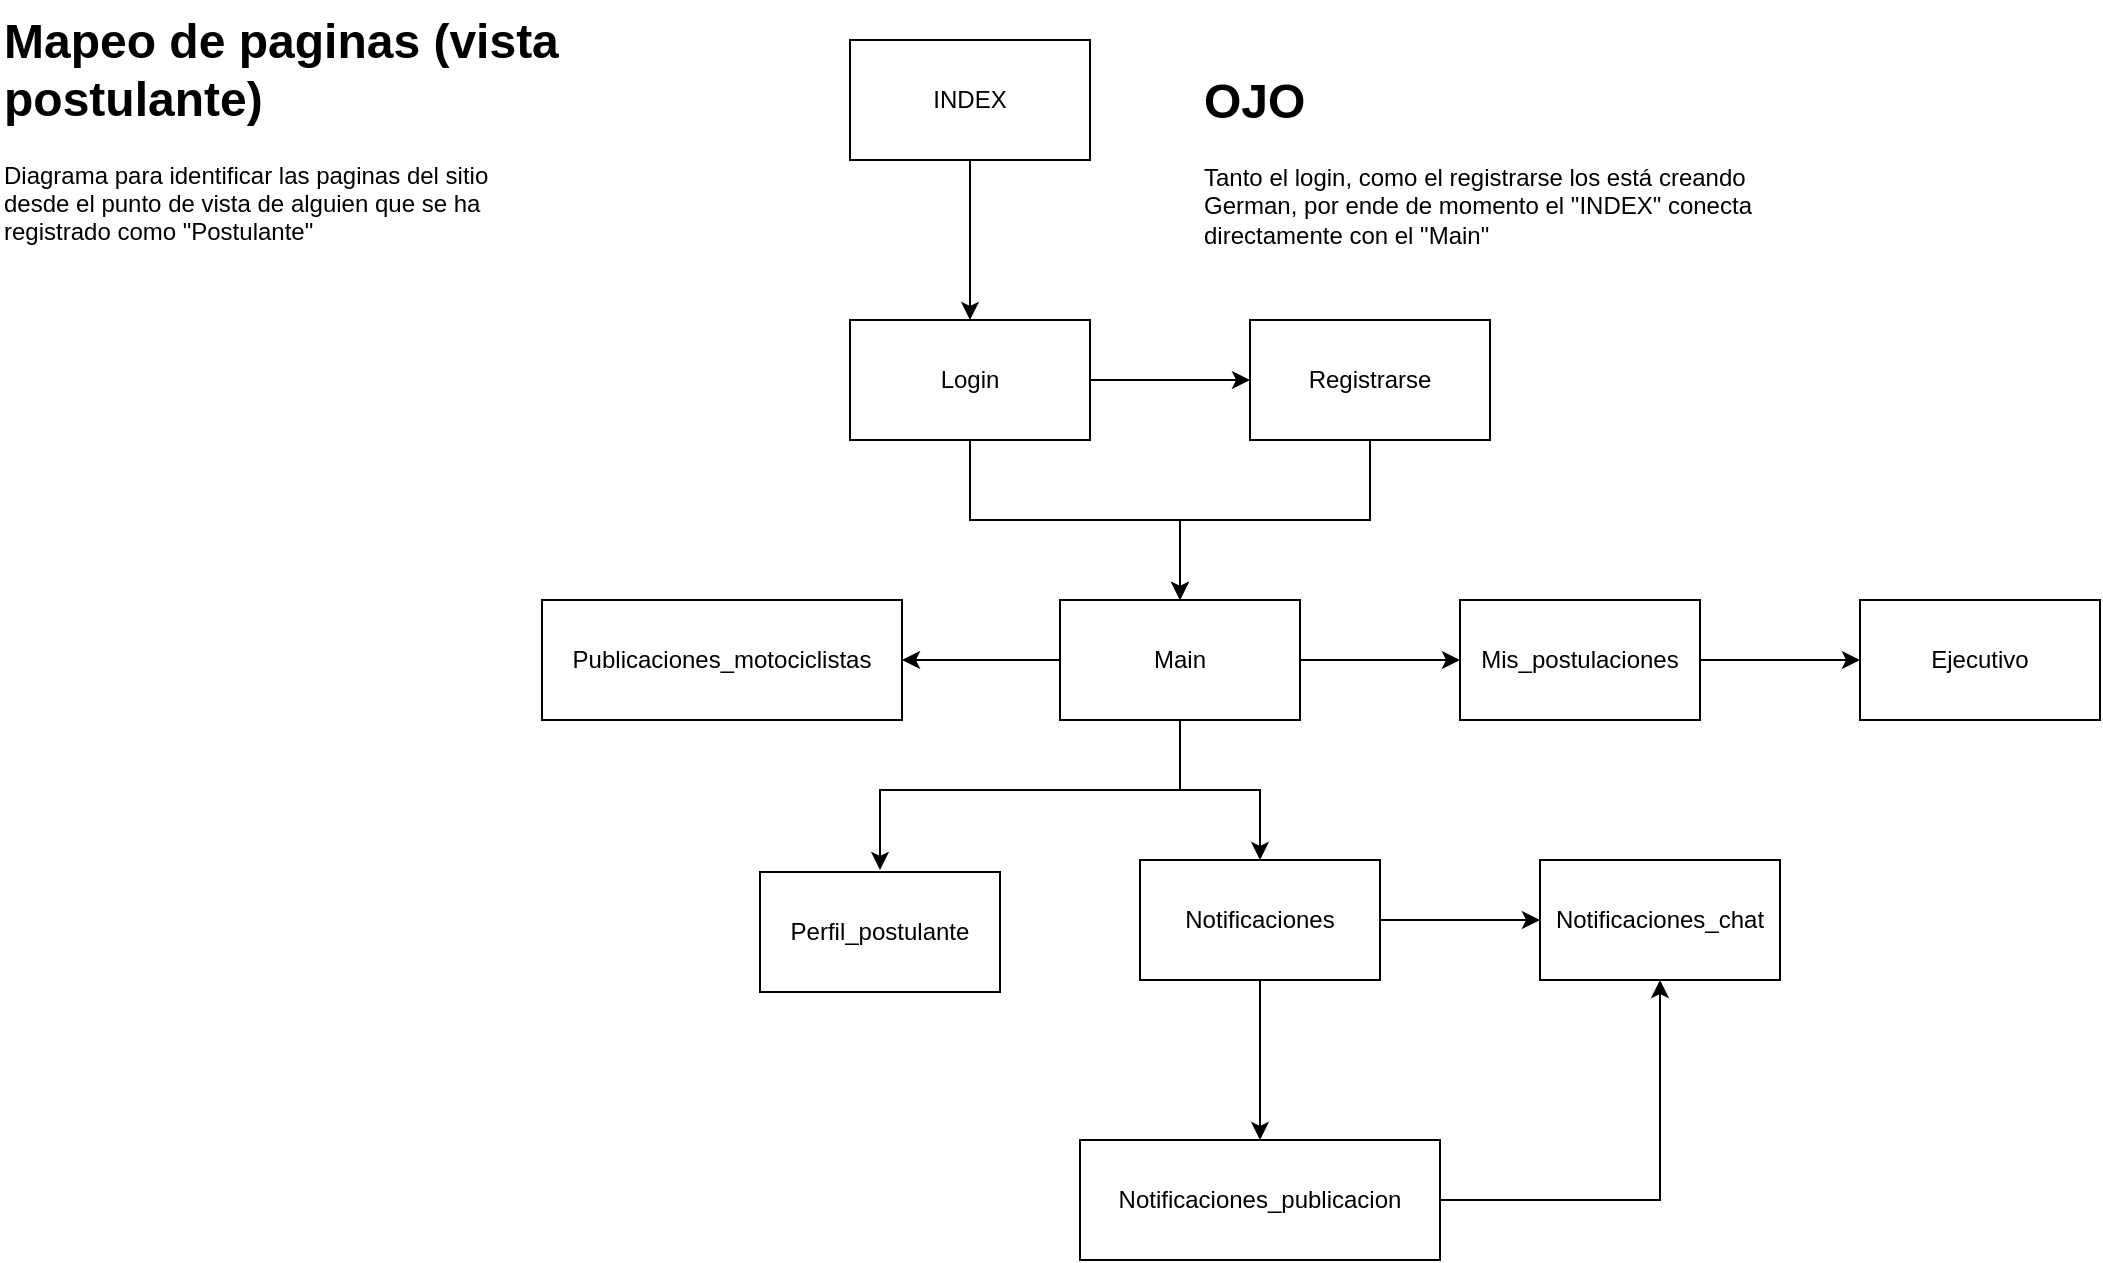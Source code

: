 <mxfile version="24.0.4" type="device">
  <diagram name="Página-1" id="GQdvmX36VhRcsmJmANc6">
    <mxGraphModel dx="1467" dy="953" grid="1" gridSize="10" guides="1" tooltips="1" connect="1" arrows="1" fold="1" page="1" pageScale="1" pageWidth="1169" pageHeight="827" math="0" shadow="0">
      <root>
        <mxCell id="0" />
        <mxCell id="1" parent="0" />
        <mxCell id="8SaEPaQKwvclrSPjpveD-3" value="" style="edgeStyle=orthogonalEdgeStyle;rounded=0;orthogonalLoop=1;jettySize=auto;html=1;" edge="1" parent="1" source="8SaEPaQKwvclrSPjpveD-1" target="8SaEPaQKwvclrSPjpveD-2">
          <mxGeometry relative="1" as="geometry" />
        </mxCell>
        <mxCell id="8SaEPaQKwvclrSPjpveD-1" value="INDEX" style="rounded=0;whiteSpace=wrap;html=1;" vertex="1" parent="1">
          <mxGeometry x="465" y="60" width="120" height="60" as="geometry" />
        </mxCell>
        <mxCell id="8SaEPaQKwvclrSPjpveD-5" value="" style="edgeStyle=orthogonalEdgeStyle;rounded=0;orthogonalLoop=1;jettySize=auto;html=1;" edge="1" parent="1" source="8SaEPaQKwvclrSPjpveD-2" target="8SaEPaQKwvclrSPjpveD-4">
          <mxGeometry relative="1" as="geometry" />
        </mxCell>
        <mxCell id="8SaEPaQKwvclrSPjpveD-23" style="edgeStyle=orthogonalEdgeStyle;rounded=0;orthogonalLoop=1;jettySize=auto;html=1;" edge="1" parent="1" source="8SaEPaQKwvclrSPjpveD-2" target="8SaEPaQKwvclrSPjpveD-6">
          <mxGeometry relative="1" as="geometry" />
        </mxCell>
        <mxCell id="8SaEPaQKwvclrSPjpveD-2" value="Login" style="rounded=0;whiteSpace=wrap;html=1;" vertex="1" parent="1">
          <mxGeometry x="465" y="200" width="120" height="60" as="geometry" />
        </mxCell>
        <mxCell id="8SaEPaQKwvclrSPjpveD-24" style="edgeStyle=orthogonalEdgeStyle;rounded=0;orthogonalLoop=1;jettySize=auto;html=1;entryX=0.5;entryY=0;entryDx=0;entryDy=0;" edge="1" parent="1" source="8SaEPaQKwvclrSPjpveD-4" target="8SaEPaQKwvclrSPjpveD-6">
          <mxGeometry relative="1" as="geometry" />
        </mxCell>
        <mxCell id="8SaEPaQKwvclrSPjpveD-4" value="Registrarse" style="rounded=0;whiteSpace=wrap;html=1;" vertex="1" parent="1">
          <mxGeometry x="665" y="200" width="120" height="60" as="geometry" />
        </mxCell>
        <mxCell id="8SaEPaQKwvclrSPjpveD-8" value="" style="edgeStyle=orthogonalEdgeStyle;rounded=0;orthogonalLoop=1;jettySize=auto;html=1;" edge="1" parent="1" source="8SaEPaQKwvclrSPjpveD-6" target="8SaEPaQKwvclrSPjpveD-7">
          <mxGeometry relative="1" as="geometry" />
        </mxCell>
        <mxCell id="8SaEPaQKwvclrSPjpveD-10" value="" style="edgeStyle=orthogonalEdgeStyle;rounded=0;orthogonalLoop=1;jettySize=auto;html=1;" edge="1" parent="1">
          <mxGeometry relative="1" as="geometry">
            <mxPoint x="630" y="405" as="sourcePoint" />
            <mxPoint x="480" y="475" as="targetPoint" />
            <Array as="points">
              <mxPoint x="630" y="435" />
              <mxPoint x="480" y="435" />
            </Array>
          </mxGeometry>
        </mxCell>
        <mxCell id="8SaEPaQKwvclrSPjpveD-13" value="" style="edgeStyle=orthogonalEdgeStyle;rounded=0;orthogonalLoop=1;jettySize=auto;html=1;" edge="1" parent="1" source="8SaEPaQKwvclrSPjpveD-6" target="8SaEPaQKwvclrSPjpveD-12">
          <mxGeometry relative="1" as="geometry" />
        </mxCell>
        <mxCell id="8SaEPaQKwvclrSPjpveD-15" value="" style="edgeStyle=orthogonalEdgeStyle;rounded=0;orthogonalLoop=1;jettySize=auto;html=1;" edge="1" parent="1" source="8SaEPaQKwvclrSPjpveD-6" target="8SaEPaQKwvclrSPjpveD-14">
          <mxGeometry relative="1" as="geometry" />
        </mxCell>
        <mxCell id="8SaEPaQKwvclrSPjpveD-6" value="Main" style="rounded=0;whiteSpace=wrap;html=1;" vertex="1" parent="1">
          <mxGeometry x="570" y="340" width="120" height="60" as="geometry" />
        </mxCell>
        <mxCell id="8SaEPaQKwvclrSPjpveD-7" value="Publicaciones_motociclistas" style="rounded=0;whiteSpace=wrap;html=1;" vertex="1" parent="1">
          <mxGeometry x="311" y="340" width="180" height="60" as="geometry" />
        </mxCell>
        <mxCell id="8SaEPaQKwvclrSPjpveD-9" value="Perfil_postulante" style="rounded=0;whiteSpace=wrap;html=1;" vertex="1" parent="1">
          <mxGeometry x="420" y="476" width="120" height="60" as="geometry" />
        </mxCell>
        <mxCell id="8SaEPaQKwvclrSPjpveD-19" value="" style="edgeStyle=orthogonalEdgeStyle;rounded=0;orthogonalLoop=1;jettySize=auto;html=1;" edge="1" parent="1" source="8SaEPaQKwvclrSPjpveD-12" target="8SaEPaQKwvclrSPjpveD-18">
          <mxGeometry relative="1" as="geometry" />
        </mxCell>
        <mxCell id="8SaEPaQKwvclrSPjpveD-21" value="" style="edgeStyle=orthogonalEdgeStyle;rounded=0;orthogonalLoop=1;jettySize=auto;html=1;" edge="1" parent="1" source="8SaEPaQKwvclrSPjpveD-12" target="8SaEPaQKwvclrSPjpveD-20">
          <mxGeometry relative="1" as="geometry" />
        </mxCell>
        <mxCell id="8SaEPaQKwvclrSPjpveD-12" value="Notificaciones" style="rounded=0;whiteSpace=wrap;html=1;" vertex="1" parent="1">
          <mxGeometry x="610" y="470" width="120" height="60" as="geometry" />
        </mxCell>
        <mxCell id="8SaEPaQKwvclrSPjpveD-17" value="" style="edgeStyle=orthogonalEdgeStyle;rounded=0;orthogonalLoop=1;jettySize=auto;html=1;" edge="1" parent="1" source="8SaEPaQKwvclrSPjpveD-14" target="8SaEPaQKwvclrSPjpveD-16">
          <mxGeometry relative="1" as="geometry" />
        </mxCell>
        <mxCell id="8SaEPaQKwvclrSPjpveD-14" value="Mis_postulaciones" style="rounded=0;whiteSpace=wrap;html=1;" vertex="1" parent="1">
          <mxGeometry x="770" y="340" width="120" height="60" as="geometry" />
        </mxCell>
        <mxCell id="8SaEPaQKwvclrSPjpveD-16" value="Ejecutivo" style="rounded=0;whiteSpace=wrap;html=1;" vertex="1" parent="1">
          <mxGeometry x="970" y="340" width="120" height="60" as="geometry" />
        </mxCell>
        <mxCell id="8SaEPaQKwvclrSPjpveD-22" style="edgeStyle=orthogonalEdgeStyle;rounded=0;orthogonalLoop=1;jettySize=auto;html=1;entryX=0.5;entryY=1;entryDx=0;entryDy=0;" edge="1" parent="1" source="8SaEPaQKwvclrSPjpveD-18" target="8SaEPaQKwvclrSPjpveD-20">
          <mxGeometry relative="1" as="geometry" />
        </mxCell>
        <mxCell id="8SaEPaQKwvclrSPjpveD-18" value="Notificaciones_publicacion" style="rounded=0;whiteSpace=wrap;html=1;" vertex="1" parent="1">
          <mxGeometry x="580" y="610" width="180" height="60" as="geometry" />
        </mxCell>
        <mxCell id="8SaEPaQKwvclrSPjpveD-20" value="Notificaciones_chat" style="rounded=0;whiteSpace=wrap;html=1;" vertex="1" parent="1">
          <mxGeometry x="810" y="470" width="120" height="60" as="geometry" />
        </mxCell>
        <mxCell id="8SaEPaQKwvclrSPjpveD-26" value="&lt;h1 style=&quot;margin-top: 0px;&quot;&gt;OJO&lt;/h1&gt;&lt;p&gt;Tanto el login, como el registrarse los está creando German, por ende de momento el &quot;INDEX&quot; conecta directamente con el &quot;Main&quot;&lt;/p&gt;" style="text;html=1;whiteSpace=wrap;overflow=hidden;rounded=0;" vertex="1" parent="1">
          <mxGeometry x="640" y="70" width="280" height="120" as="geometry" />
        </mxCell>
        <mxCell id="8SaEPaQKwvclrSPjpveD-28" value="&lt;h1 style=&quot;margin-top: 0px;&quot;&gt;Mapeo de paginas (vista postulante)&lt;/h1&gt;&lt;p&gt;Diagrama para identificar las paginas del sitio desde el punto de vista de alguien que se ha registrado como &quot;Postulante&quot;&lt;/p&gt;" style="text;html=1;whiteSpace=wrap;overflow=hidden;rounded=0;" vertex="1" parent="1">
          <mxGeometry x="40" y="40" width="280" height="120" as="geometry" />
        </mxCell>
      </root>
    </mxGraphModel>
  </diagram>
</mxfile>
